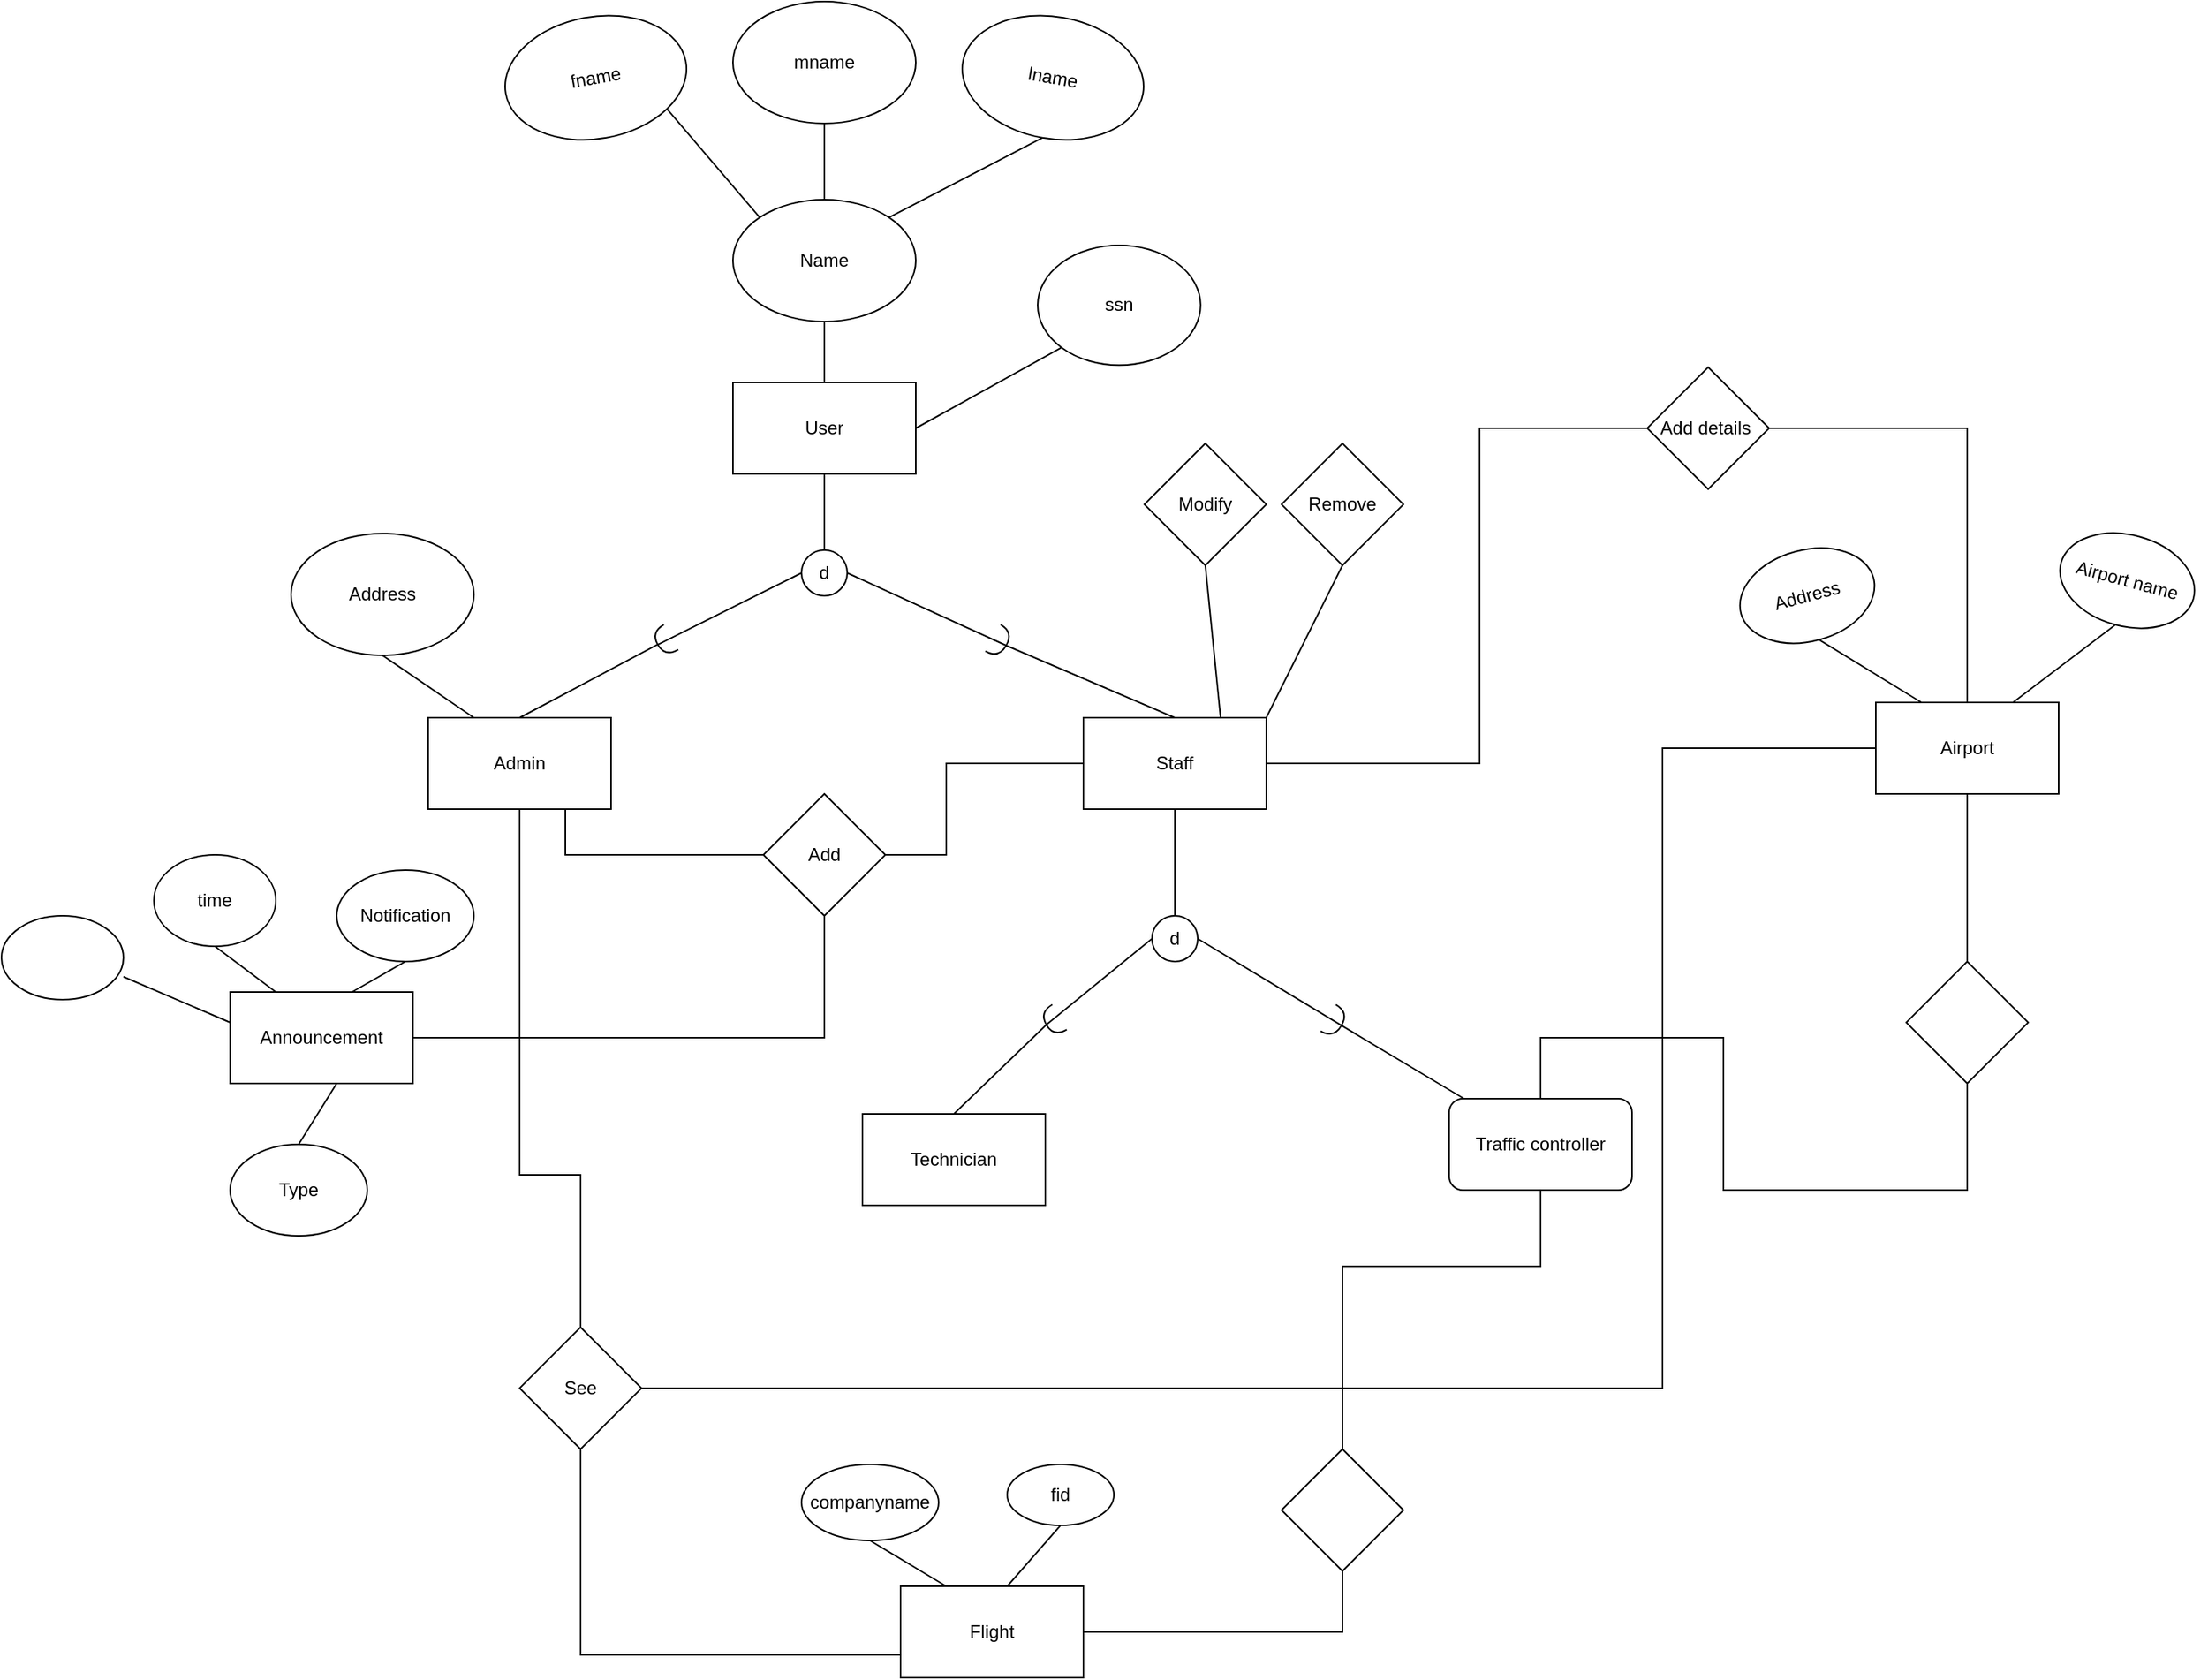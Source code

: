<mxfile version="16.5.6" type="github">
  <diagram id="Rl67zdqpIDWaK_yTW91_" name="Page-1">
    <mxGraphModel dx="2588" dy="1380" grid="1" gridSize="10" guides="1" tooltips="1" connect="1" arrows="1" fold="1" page="1" pageScale="1" pageWidth="850" pageHeight="1100" math="0" shadow="0">
      <root>
        <mxCell id="0" />
        <mxCell id="1" parent="0" />
        <mxCell id="5xeOCGfkbPJfZr5TMqTU-2" value="User" style="rounded=0;whiteSpace=wrap;html=1;" parent="1" vertex="1">
          <mxGeometry x="340" y="270" width="120" height="60" as="geometry" />
        </mxCell>
        <mxCell id="5xeOCGfkbPJfZr5TMqTU-3" value="fname" style="ellipse;whiteSpace=wrap;html=1;rotation=-10;" parent="1" vertex="1">
          <mxGeometry x="190" y="30" width="120" height="80" as="geometry" />
        </mxCell>
        <mxCell id="5xeOCGfkbPJfZr5TMqTU-4" value="mname" style="ellipse;whiteSpace=wrap;html=1;" parent="1" vertex="1">
          <mxGeometry x="340" y="20" width="120" height="80" as="geometry" />
        </mxCell>
        <mxCell id="5xeOCGfkbPJfZr5TMqTU-5" value="lname" style="ellipse;whiteSpace=wrap;html=1;rotation=10;" parent="1" vertex="1">
          <mxGeometry x="490" y="30" width="120" height="80" as="geometry" />
        </mxCell>
        <mxCell id="5xeOCGfkbPJfZr5TMqTU-6" value="Name" style="ellipse;whiteSpace=wrap;html=1;" parent="1" vertex="1">
          <mxGeometry x="340" y="150" width="120" height="80" as="geometry" />
        </mxCell>
        <mxCell id="5xeOCGfkbPJfZr5TMqTU-7" value="ssn" style="ellipse;whiteSpace=wrap;html=1;rotation=0;" parent="1" vertex="1">
          <mxGeometry x="540" y="180" width="106.88" height="78.62" as="geometry" />
        </mxCell>
        <mxCell id="5xeOCGfkbPJfZr5TMqTU-8" value="" style="endArrow=none;html=1;rounded=0;entryX=0.5;entryY=0;entryDx=0;entryDy=0;exitX=0.5;exitY=1;exitDx=0;exitDy=0;" parent="1" source="5xeOCGfkbPJfZr5TMqTU-4" target="5xeOCGfkbPJfZr5TMqTU-6" edge="1">
          <mxGeometry width="50" height="50" relative="1" as="geometry">
            <mxPoint x="350" y="280" as="sourcePoint" />
            <mxPoint x="400" y="230" as="targetPoint" />
          </mxGeometry>
        </mxCell>
        <mxCell id="5xeOCGfkbPJfZr5TMqTU-9" value="" style="endArrow=none;html=1;rounded=0;entryX=1;entryY=0;entryDx=0;entryDy=0;exitX=0.5;exitY=1;exitDx=0;exitDy=0;" parent="1" source="5xeOCGfkbPJfZr5TMqTU-5" target="5xeOCGfkbPJfZr5TMqTU-6" edge="1">
          <mxGeometry width="50" height="50" relative="1" as="geometry">
            <mxPoint x="350" y="280" as="sourcePoint" />
            <mxPoint x="400" y="230" as="targetPoint" />
          </mxGeometry>
        </mxCell>
        <mxCell id="5xeOCGfkbPJfZr5TMqTU-10" value="" style="endArrow=none;html=1;rounded=0;entryX=0;entryY=0;entryDx=0;entryDy=0;exitX=1;exitY=1;exitDx=0;exitDy=0;" parent="1" source="5xeOCGfkbPJfZr5TMqTU-3" target="5xeOCGfkbPJfZr5TMqTU-6" edge="1">
          <mxGeometry width="50" height="50" relative="1" as="geometry">
            <mxPoint x="350" y="280" as="sourcePoint" />
            <mxPoint x="400" y="230" as="targetPoint" />
          </mxGeometry>
        </mxCell>
        <mxCell id="5xeOCGfkbPJfZr5TMqTU-11" value="" style="endArrow=none;html=1;rounded=0;entryX=1;entryY=0.5;entryDx=0;entryDy=0;exitX=0;exitY=1;exitDx=0;exitDy=0;" parent="1" source="5xeOCGfkbPJfZr5TMqTU-7" target="5xeOCGfkbPJfZr5TMqTU-2" edge="1">
          <mxGeometry width="50" height="50" relative="1" as="geometry">
            <mxPoint x="350" y="280" as="sourcePoint" />
            <mxPoint x="400" y="230" as="targetPoint" />
          </mxGeometry>
        </mxCell>
        <mxCell id="5xeOCGfkbPJfZr5TMqTU-12" value="" style="endArrow=none;html=1;rounded=0;exitX=0.5;exitY=0;exitDx=0;exitDy=0;entryX=0.5;entryY=1;entryDx=0;entryDy=0;" parent="1" source="5xeOCGfkbPJfZr5TMqTU-2" target="5xeOCGfkbPJfZr5TMqTU-6" edge="1">
          <mxGeometry width="50" height="50" relative="1" as="geometry">
            <mxPoint x="350" y="280" as="sourcePoint" />
            <mxPoint x="400" y="230" as="targetPoint" />
          </mxGeometry>
        </mxCell>
        <mxCell id="5xeOCGfkbPJfZr5TMqTU-13" value="d" style="ellipse;whiteSpace=wrap;html=1;aspect=fixed;" parent="1" vertex="1">
          <mxGeometry x="385" y="380" width="30" height="30" as="geometry" />
        </mxCell>
        <mxCell id="5xeOCGfkbPJfZr5TMqTU-14" value="" style="endArrow=none;html=1;rounded=0;entryX=0.5;entryY=1;entryDx=0;entryDy=0;exitX=0.5;exitY=0;exitDx=0;exitDy=0;" parent="1" source="5xeOCGfkbPJfZr5TMqTU-13" target="5xeOCGfkbPJfZr5TMqTU-2" edge="1">
          <mxGeometry width="50" height="50" relative="1" as="geometry">
            <mxPoint x="150" y="620" as="sourcePoint" />
            <mxPoint x="350" y="440" as="targetPoint" />
          </mxGeometry>
        </mxCell>
        <mxCell id="5xeOCGfkbPJfZr5TMqTU-15" value="" style="endArrow=none;html=1;rounded=0;entryX=0;entryY=0.5;entryDx=0;entryDy=0;startArrow=none;exitX=1;exitY=0.5;exitDx=0;exitDy=0;exitPerimeter=0;" parent="1" source="5xeOCGfkbPJfZr5TMqTU-16" target="5xeOCGfkbPJfZr5TMqTU-13" edge="1">
          <mxGeometry width="50" height="50" relative="1" as="geometry">
            <mxPoint x="295" y="440" as="sourcePoint" />
            <mxPoint x="440" y="420" as="targetPoint" />
          </mxGeometry>
        </mxCell>
        <mxCell id="5xeOCGfkbPJfZr5TMqTU-16" value="" style="shape=requiredInterface;html=1;verticalLabelPosition=bottom;sketch=0;rotation=-210;" parent="1" vertex="1">
          <mxGeometry x="290.04" y="430.12" width="10" height="18.97" as="geometry" />
        </mxCell>
        <mxCell id="5xeOCGfkbPJfZr5TMqTU-17" value="" style="endArrow=none;html=1;rounded=0;exitX=0.5;exitY=0;exitDx=0;exitDy=0;" parent="1" source="5xeOCGfkbPJfZr5TMqTU-18" target="5xeOCGfkbPJfZr5TMqTU-16" edge="1">
          <mxGeometry width="50" height="50" relative="1" as="geometry">
            <mxPoint x="220" y="480" as="sourcePoint" />
            <mxPoint x="290" y="450" as="targetPoint" />
            <Array as="points" />
          </mxGeometry>
        </mxCell>
        <mxCell id="5xeOCGfkbPJfZr5TMqTU-18" value="Admin" style="rounded=0;whiteSpace=wrap;html=1;" parent="1" vertex="1">
          <mxGeometry x="140" y="490" width="120" height="60" as="geometry" />
        </mxCell>
        <mxCell id="5xeOCGfkbPJfZr5TMqTU-19" value="Address" style="ellipse;whiteSpace=wrap;html=1;" parent="1" vertex="1">
          <mxGeometry x="50" y="369.09" width="120" height="80" as="geometry" />
        </mxCell>
        <mxCell id="5xeOCGfkbPJfZr5TMqTU-20" value="" style="endArrow=none;html=1;rounded=0;entryX=0.5;entryY=1;entryDx=0;entryDy=0;exitX=0.25;exitY=0;exitDx=0;exitDy=0;" parent="1" source="5xeOCGfkbPJfZr5TMqTU-18" target="5xeOCGfkbPJfZr5TMqTU-19" edge="1">
          <mxGeometry width="50" height="50" relative="1" as="geometry">
            <mxPoint x="40" y="660" as="sourcePoint" />
            <mxPoint x="90" y="610" as="targetPoint" />
          </mxGeometry>
        </mxCell>
        <mxCell id="5xeOCGfkbPJfZr5TMqTU-21" value="" style="endArrow=none;html=1;rounded=0;entryX=1;entryY=0.5;entryDx=0;entryDy=0;exitX=1;exitY=0.5;exitDx=0;exitDy=0;exitPerimeter=0;" parent="1" source="5xeOCGfkbPJfZr5TMqTU-22" target="5xeOCGfkbPJfZr5TMqTU-13" edge="1">
          <mxGeometry width="50" height="50" relative="1" as="geometry">
            <mxPoint x="510" y="440" as="sourcePoint" />
            <mxPoint x="420" y="400" as="targetPoint" />
          </mxGeometry>
        </mxCell>
        <mxCell id="5xeOCGfkbPJfZr5TMqTU-22" value="" style="shape=requiredInterface;html=1;verticalLabelPosition=bottom;sketch=0;rotation=30;" parent="1" vertex="1">
          <mxGeometry x="510" y="430.12" width="10" height="20" as="geometry" />
        </mxCell>
        <mxCell id="5xeOCGfkbPJfZr5TMqTU-23" value="" style="endArrow=none;html=1;rounded=0;entryX=1;entryY=0.5;entryDx=0;entryDy=0;entryPerimeter=0;" parent="1" target="5xeOCGfkbPJfZr5TMqTU-22" edge="1">
          <mxGeometry width="50" height="50" relative="1" as="geometry">
            <mxPoint x="630" y="490" as="sourcePoint" />
            <mxPoint x="520" y="440" as="targetPoint" />
          </mxGeometry>
        </mxCell>
        <mxCell id="5xeOCGfkbPJfZr5TMqTU-24" value="Staff" style="rounded=0;whiteSpace=wrap;html=1;" parent="1" vertex="1">
          <mxGeometry x="570" y="490" width="120" height="60" as="geometry" />
        </mxCell>
        <mxCell id="5xeOCGfkbPJfZr5TMqTU-25" value="Modify" style="rhombus;whiteSpace=wrap;html=1;" parent="1" vertex="1">
          <mxGeometry x="610" y="310" width="80" height="80" as="geometry" />
        </mxCell>
        <mxCell id="5xeOCGfkbPJfZr5TMqTU-26" value="Remove" style="rhombus;whiteSpace=wrap;html=1;" parent="1" vertex="1">
          <mxGeometry x="700" y="310" width="80" height="80" as="geometry" />
        </mxCell>
        <mxCell id="5xeOCGfkbPJfZr5TMqTU-27" value="" style="endArrow=none;html=1;rounded=0;entryX=0.5;entryY=1;entryDx=0;entryDy=0;exitX=0.75;exitY=0;exitDx=0;exitDy=0;" parent="1" source="5xeOCGfkbPJfZr5TMqTU-24" target="5xeOCGfkbPJfZr5TMqTU-25" edge="1">
          <mxGeometry width="50" height="50" relative="1" as="geometry">
            <mxPoint x="610" y="530" as="sourcePoint" />
            <mxPoint x="660" y="480" as="targetPoint" />
          </mxGeometry>
        </mxCell>
        <mxCell id="5xeOCGfkbPJfZr5TMqTU-28" value="" style="endArrow=none;html=1;rounded=0;entryX=0.5;entryY=1;entryDx=0;entryDy=0;exitX=1;exitY=0;exitDx=0;exitDy=0;" parent="1" source="5xeOCGfkbPJfZr5TMqTU-24" target="5xeOCGfkbPJfZr5TMqTU-26" edge="1">
          <mxGeometry width="50" height="50" relative="1" as="geometry">
            <mxPoint x="580" y="400" as="sourcePoint" />
            <mxPoint x="630" y="350" as="targetPoint" />
          </mxGeometry>
        </mxCell>
        <mxCell id="5xeOCGfkbPJfZr5TMqTU-29" value="Add details&amp;nbsp;" style="rhombus;whiteSpace=wrap;html=1;" parent="1" vertex="1">
          <mxGeometry x="940" y="260" width="80" height="80" as="geometry" />
        </mxCell>
        <mxCell id="5xeOCGfkbPJfZr5TMqTU-30" value="" style="endArrow=none;html=1;rounded=0;entryX=0;entryY=0.5;entryDx=0;entryDy=0;exitX=1;exitY=0.5;exitDx=0;exitDy=0;" parent="1" source="5xeOCGfkbPJfZr5TMqTU-24" target="5xeOCGfkbPJfZr5TMqTU-29" edge="1">
          <mxGeometry width="50" height="50" relative="1" as="geometry">
            <mxPoint x="750" y="510" as="sourcePoint" />
            <mxPoint x="800" y="460" as="targetPoint" />
            <Array as="points">
              <mxPoint x="830" y="520" />
              <mxPoint x="830" y="300" />
            </Array>
          </mxGeometry>
        </mxCell>
        <mxCell id="5xeOCGfkbPJfZr5TMqTU-31" value="Airport" style="rounded=0;whiteSpace=wrap;html=1;" parent="1" vertex="1">
          <mxGeometry x="1090" y="480" width="120" height="60" as="geometry" />
        </mxCell>
        <mxCell id="5xeOCGfkbPJfZr5TMqTU-32" value="" style="endArrow=none;html=1;rounded=0;entryX=1;entryY=0.5;entryDx=0;entryDy=0;exitX=0.5;exitY=0;exitDx=0;exitDy=0;" parent="1" source="5xeOCGfkbPJfZr5TMqTU-31" target="5xeOCGfkbPJfZr5TMqTU-29" edge="1">
          <mxGeometry width="50" height="50" relative="1" as="geometry">
            <mxPoint x="900" y="520" as="sourcePoint" />
            <mxPoint x="950" y="470" as="targetPoint" />
            <Array as="points">
              <mxPoint x="1150" y="300" />
            </Array>
          </mxGeometry>
        </mxCell>
        <mxCell id="5xeOCGfkbPJfZr5TMqTU-33" value="Address" style="ellipse;whiteSpace=wrap;html=1;rotation=-15;" parent="1" vertex="1">
          <mxGeometry x="1000" y="380" width="90" height="59.88" as="geometry" />
        </mxCell>
        <mxCell id="5xeOCGfkbPJfZr5TMqTU-34" value="Airport name" style="ellipse;whiteSpace=wrap;html=1;rotation=15;" parent="1" vertex="1">
          <mxGeometry x="1210" y="370.12" width="90" height="59.88" as="geometry" />
        </mxCell>
        <mxCell id="5xeOCGfkbPJfZr5TMqTU-35" value="" style="endArrow=none;html=1;rounded=0;entryX=0.5;entryY=1;entryDx=0;entryDy=0;exitX=0.25;exitY=0;exitDx=0;exitDy=0;" parent="1" source="5xeOCGfkbPJfZr5TMqTU-31" target="5xeOCGfkbPJfZr5TMqTU-33" edge="1">
          <mxGeometry width="50" height="50" relative="1" as="geometry">
            <mxPoint x="1050" y="480" as="sourcePoint" />
            <mxPoint x="1070" y="440" as="targetPoint" />
          </mxGeometry>
        </mxCell>
        <mxCell id="5xeOCGfkbPJfZr5TMqTU-36" value="" style="endArrow=none;html=1;rounded=0;entryX=0.5;entryY=1;entryDx=0;entryDy=0;" parent="1" target="5xeOCGfkbPJfZr5TMqTU-34" edge="1">
          <mxGeometry width="50" height="50" relative="1" as="geometry">
            <mxPoint x="1180" y="480" as="sourcePoint" />
            <mxPoint x="1170" y="470" as="targetPoint" />
          </mxGeometry>
        </mxCell>
        <mxCell id="5xeOCGfkbPJfZr5TMqTU-37" value="" style="rhombus;whiteSpace=wrap;html=1;" parent="1" vertex="1">
          <mxGeometry x="1110" y="650" width="80" height="80" as="geometry" />
        </mxCell>
        <mxCell id="5xeOCGfkbPJfZr5TMqTU-38" value="" style="endArrow=none;html=1;rounded=0;entryX=0.5;entryY=1;entryDx=0;entryDy=0;exitX=0.5;exitY=0;exitDx=0;exitDy=0;" parent="1" source="5xeOCGfkbPJfZr5TMqTU-37" target="5xeOCGfkbPJfZr5TMqTU-31" edge="1">
          <mxGeometry width="50" height="50" relative="1" as="geometry">
            <mxPoint x="980" y="720" as="sourcePoint" />
            <mxPoint x="1030" y="670" as="targetPoint" />
          </mxGeometry>
        </mxCell>
        <mxCell id="5xeOCGfkbPJfZr5TMqTU-39" value="Traffic controller" style="rounded=1;whiteSpace=wrap;html=1;" parent="1" vertex="1">
          <mxGeometry x="810" y="740" width="120" height="60" as="geometry" />
        </mxCell>
        <mxCell id="5xeOCGfkbPJfZr5TMqTU-40" value="" style="endArrow=none;html=1;rounded=0;entryX=0.5;entryY=1;entryDx=0;entryDy=0;exitX=0.5;exitY=0;exitDx=0;exitDy=0;" parent="1" source="5xeOCGfkbPJfZr5TMqTU-39" target="5xeOCGfkbPJfZr5TMqTU-37" edge="1">
          <mxGeometry width="50" height="50" relative="1" as="geometry">
            <mxPoint x="980" y="720" as="sourcePoint" />
            <mxPoint x="1030" y="670" as="targetPoint" />
            <Array as="points">
              <mxPoint x="870" y="700" />
              <mxPoint x="990" y="700" />
              <mxPoint x="990" y="800" />
              <mxPoint x="1150" y="800" />
            </Array>
          </mxGeometry>
        </mxCell>
        <mxCell id="5xeOCGfkbPJfZr5TMqTU-41" value="d" style="ellipse;whiteSpace=wrap;html=1;aspect=fixed;" parent="1" vertex="1">
          <mxGeometry x="615.003" y="620" width="30" height="30" as="geometry" />
        </mxCell>
        <mxCell id="5xeOCGfkbPJfZr5TMqTU-42" value="" style="endArrow=none;html=1;rounded=0;entryX=0;entryY=0.5;entryDx=0;entryDy=0;startArrow=none;exitX=1;exitY=0.5;exitDx=0;exitDy=0;exitPerimeter=0;" parent="1" source="5xeOCGfkbPJfZr5TMqTU-43" target="5xeOCGfkbPJfZr5TMqTU-41" edge="1">
          <mxGeometry width="50" height="50" relative="1" as="geometry">
            <mxPoint x="689.033" y="790" as="sourcePoint" />
            <mxPoint x="834.033" y="770" as="targetPoint" />
          </mxGeometry>
        </mxCell>
        <mxCell id="5xeOCGfkbPJfZr5TMqTU-43" value="" style="shape=requiredInterface;html=1;verticalLabelPosition=bottom;sketch=0;rotation=-210;" parent="1" vertex="1">
          <mxGeometry x="545.003" y="679.48" width="10" height="18.97" as="geometry" />
        </mxCell>
        <mxCell id="5xeOCGfkbPJfZr5TMqTU-44" value="" style="endArrow=none;html=1;rounded=0;entryX=1;entryY=0.5;entryDx=0;entryDy=0;exitX=1;exitY=0.5;exitDx=0;exitDy=0;exitPerimeter=0;" parent="1" source="5xeOCGfkbPJfZr5TMqTU-45" target="5xeOCGfkbPJfZr5TMqTU-41" edge="1">
          <mxGeometry width="50" height="50" relative="1" as="geometry">
            <mxPoint x="904.033" y="790" as="sourcePoint" />
            <mxPoint x="814.033" y="750" as="targetPoint" />
          </mxGeometry>
        </mxCell>
        <mxCell id="5xeOCGfkbPJfZr5TMqTU-45" value="" style="shape=requiredInterface;html=1;verticalLabelPosition=bottom;sketch=0;rotation=30;" parent="1" vertex="1">
          <mxGeometry x="730" y="679.48" width="10" height="20" as="geometry" />
        </mxCell>
        <mxCell id="5xeOCGfkbPJfZr5TMqTU-46" value="" style="endArrow=none;html=1;rounded=0;entryX=0.5;entryY=1;entryDx=0;entryDy=0;exitX=0.5;exitY=0;exitDx=0;exitDy=0;" parent="1" source="5xeOCGfkbPJfZr5TMqTU-41" target="5xeOCGfkbPJfZr5TMqTU-24" edge="1">
          <mxGeometry width="50" height="50" relative="1" as="geometry">
            <mxPoint x="630" y="630" as="sourcePoint" />
            <mxPoint x="630" y="570" as="targetPoint" />
          </mxGeometry>
        </mxCell>
        <mxCell id="5xeOCGfkbPJfZr5TMqTU-48" value="" style="endArrow=none;html=1;rounded=0;entryX=1;entryY=0.5;entryDx=0;entryDy=0;entryPerimeter=0;" parent="1" source="5xeOCGfkbPJfZr5TMqTU-39" target="5xeOCGfkbPJfZr5TMqTU-45" edge="1">
          <mxGeometry width="50" height="50" relative="1" as="geometry">
            <mxPoint x="750" y="720" as="sourcePoint" />
            <mxPoint x="740" y="700" as="targetPoint" />
          </mxGeometry>
        </mxCell>
        <mxCell id="5xeOCGfkbPJfZr5TMqTU-49" value="Technician" style="rounded=0;whiteSpace=wrap;html=1;" parent="1" vertex="1">
          <mxGeometry x="425" y="750" width="120" height="60" as="geometry" />
        </mxCell>
        <mxCell id="5xeOCGfkbPJfZr5TMqTU-50" value="" style="endArrow=none;html=1;rounded=0;exitX=0.5;exitY=0;exitDx=0;exitDy=0;entryX=1;entryY=0.5;entryDx=0;entryDy=0;entryPerimeter=0;" parent="1" source="5xeOCGfkbPJfZr5TMqTU-49" target="5xeOCGfkbPJfZr5TMqTU-43" edge="1">
          <mxGeometry width="50" height="50" relative="1" as="geometry">
            <mxPoint x="570" y="700" as="sourcePoint" />
            <mxPoint x="490" y="710" as="targetPoint" />
          </mxGeometry>
        </mxCell>
        <mxCell id="T8v-vANzuegj4dADYEnm-1" value="Add" style="rhombus;whiteSpace=wrap;html=1;" vertex="1" parent="1">
          <mxGeometry x="360" y="540" width="80" height="80" as="geometry" />
        </mxCell>
        <mxCell id="T8v-vANzuegj4dADYEnm-2" value="" style="endArrow=none;html=1;rounded=0;entryX=0.75;entryY=1;entryDx=0;entryDy=0;exitX=0;exitY=0.5;exitDx=0;exitDy=0;" edge="1" parent="1" source="T8v-vANzuegj4dADYEnm-1" target="5xeOCGfkbPJfZr5TMqTU-18">
          <mxGeometry width="50" height="50" relative="1" as="geometry">
            <mxPoint x="160" y="640" as="sourcePoint" />
            <mxPoint x="210" y="590" as="targetPoint" />
            <Array as="points">
              <mxPoint x="230" y="580" />
            </Array>
          </mxGeometry>
        </mxCell>
        <mxCell id="T8v-vANzuegj4dADYEnm-3" value="" style="endArrow=none;html=1;rounded=0;entryX=1;entryY=0.5;entryDx=0;entryDy=0;exitX=0;exitY=0.5;exitDx=0;exitDy=0;" edge="1" parent="1" source="5xeOCGfkbPJfZr5TMqTU-24" target="T8v-vANzuegj4dADYEnm-1">
          <mxGeometry width="50" height="50" relative="1" as="geometry">
            <mxPoint x="160" y="640" as="sourcePoint" />
            <mxPoint x="210" y="590" as="targetPoint" />
            <Array as="points">
              <mxPoint x="480" y="520" />
              <mxPoint x="480" y="580" />
            </Array>
          </mxGeometry>
        </mxCell>
        <mxCell id="T8v-vANzuegj4dADYEnm-4" value="Announcement" style="rounded=0;whiteSpace=wrap;html=1;" vertex="1" parent="1">
          <mxGeometry x="10" y="670" width="120" height="60" as="geometry" />
        </mxCell>
        <mxCell id="T8v-vANzuegj4dADYEnm-5" value="" style="endArrow=none;html=1;rounded=0;exitX=1;exitY=0.5;exitDx=0;exitDy=0;entryX=0.5;entryY=1;entryDx=0;entryDy=0;" edge="1" parent="1" source="T8v-vANzuegj4dADYEnm-4" target="T8v-vANzuegj4dADYEnm-1">
          <mxGeometry width="50" height="50" relative="1" as="geometry">
            <mxPoint x="280" y="630" as="sourcePoint" />
            <mxPoint x="330" y="580" as="targetPoint" />
            <Array as="points">
              <mxPoint x="400" y="700" />
            </Array>
          </mxGeometry>
        </mxCell>
        <mxCell id="T8v-vANzuegj4dADYEnm-9" value="Type" style="ellipse;whiteSpace=wrap;html=1;" vertex="1" parent="1">
          <mxGeometry x="10" y="770" width="90" height="60" as="geometry" />
        </mxCell>
        <mxCell id="T8v-vANzuegj4dADYEnm-10" value="Notification" style="ellipse;whiteSpace=wrap;html=1;" vertex="1" parent="1">
          <mxGeometry x="80" y="590" width="90" height="60" as="geometry" />
        </mxCell>
        <mxCell id="T8v-vANzuegj4dADYEnm-11" value="time" style="ellipse;whiteSpace=wrap;html=1;" vertex="1" parent="1">
          <mxGeometry x="-40" y="580" width="80" height="60" as="geometry" />
        </mxCell>
        <mxCell id="T8v-vANzuegj4dADYEnm-12" value="" style="ellipse;whiteSpace=wrap;html=1;" vertex="1" parent="1">
          <mxGeometry x="-140" y="620" width="80" height="55" as="geometry" />
        </mxCell>
        <mxCell id="T8v-vANzuegj4dADYEnm-13" value="" style="endArrow=none;html=1;rounded=0;entryX=0.5;entryY=0;entryDx=0;entryDy=0;exitX=0.583;exitY=1;exitDx=0;exitDy=0;exitPerimeter=0;" edge="1" parent="1" source="T8v-vANzuegj4dADYEnm-4" target="T8v-vANzuegj4dADYEnm-9">
          <mxGeometry width="50" height="50" relative="1" as="geometry">
            <mxPoint x="70" y="730" as="sourcePoint" />
            <mxPoint x="150" y="650" as="targetPoint" />
          </mxGeometry>
        </mxCell>
        <mxCell id="T8v-vANzuegj4dADYEnm-14" value="" style="endArrow=none;html=1;rounded=0;entryX=0.5;entryY=1;entryDx=0;entryDy=0;exitX=0.667;exitY=0;exitDx=0;exitDy=0;exitPerimeter=0;" edge="1" parent="1" source="T8v-vANzuegj4dADYEnm-4" target="T8v-vANzuegj4dADYEnm-10">
          <mxGeometry width="50" height="50" relative="1" as="geometry">
            <mxPoint x="80" y="730" as="sourcePoint" />
            <mxPoint x="130" y="680" as="targetPoint" />
          </mxGeometry>
        </mxCell>
        <mxCell id="T8v-vANzuegj4dADYEnm-15" value="" style="endArrow=none;html=1;rounded=0;entryX=0.5;entryY=1;entryDx=0;entryDy=0;exitX=0.25;exitY=0;exitDx=0;exitDy=0;" edge="1" parent="1" source="T8v-vANzuegj4dADYEnm-4" target="T8v-vANzuegj4dADYEnm-11">
          <mxGeometry width="50" height="50" relative="1" as="geometry">
            <mxPoint x="80" y="730" as="sourcePoint" />
            <mxPoint x="130" y="680" as="targetPoint" />
          </mxGeometry>
        </mxCell>
        <mxCell id="T8v-vANzuegj4dADYEnm-16" value="" style="endArrow=none;html=1;rounded=0;entryX=1;entryY=0.727;entryDx=0;entryDy=0;entryPerimeter=0;" edge="1" parent="1" target="T8v-vANzuegj4dADYEnm-12">
          <mxGeometry width="50" height="50" relative="1" as="geometry">
            <mxPoint x="10" y="690" as="sourcePoint" />
            <mxPoint x="130" y="680" as="targetPoint" />
          </mxGeometry>
        </mxCell>
        <mxCell id="T8v-vANzuegj4dADYEnm-17" value="See" style="rhombus;whiteSpace=wrap;html=1;" vertex="1" parent="1">
          <mxGeometry x="200" y="890" width="80" height="80" as="geometry" />
        </mxCell>
        <mxCell id="T8v-vANzuegj4dADYEnm-18" value="" style="endArrow=none;html=1;rounded=0;fontFamily=Helvetica;fontSize=12;fontColor=default;exitX=0.5;exitY=0;exitDx=0;exitDy=0;entryX=0.5;entryY=1;entryDx=0;entryDy=0;" edge="1" parent="1" source="T8v-vANzuegj4dADYEnm-17" target="5xeOCGfkbPJfZr5TMqTU-18">
          <mxGeometry width="50" height="50" relative="1" as="geometry">
            <mxPoint x="410" y="890" as="sourcePoint" />
            <mxPoint x="460" y="840" as="targetPoint" />
            <Array as="points">
              <mxPoint x="240" y="790" />
              <mxPoint x="200" y="790" />
            </Array>
          </mxGeometry>
        </mxCell>
        <mxCell id="T8v-vANzuegj4dADYEnm-19" value="" style="endArrow=none;html=1;rounded=0;fontFamily=Helvetica;fontSize=12;fontColor=default;exitX=1;exitY=0.5;exitDx=0;exitDy=0;entryX=0;entryY=0.5;entryDx=0;entryDy=0;" edge="1" parent="1" source="T8v-vANzuegj4dADYEnm-17" target="5xeOCGfkbPJfZr5TMqTU-31">
          <mxGeometry width="50" height="50" relative="1" as="geometry">
            <mxPoint x="410" y="890" as="sourcePoint" />
            <mxPoint x="1090" y="970" as="targetPoint" />
            <Array as="points">
              <mxPoint x="950" y="930" />
              <mxPoint x="950" y="510" />
            </Array>
          </mxGeometry>
        </mxCell>
        <mxCell id="T8v-vANzuegj4dADYEnm-20" value="Flight" style="rounded=0;whiteSpace=wrap;html=1;fontFamily=Helvetica;fontSize=12;fontColor=default;strokeColor=default;fillColor=default;" vertex="1" parent="1">
          <mxGeometry x="450" y="1060" width="120" height="60" as="geometry" />
        </mxCell>
        <mxCell id="T8v-vANzuegj4dADYEnm-21" value="" style="endArrow=none;html=1;rounded=0;fontFamily=Helvetica;fontSize=12;fontColor=default;exitX=0.5;exitY=1;exitDx=0;exitDy=0;entryX=0;entryY=0.75;entryDx=0;entryDy=0;" edge="1" parent="1" source="T8v-vANzuegj4dADYEnm-17" target="T8v-vANzuegj4dADYEnm-20">
          <mxGeometry width="50" height="50" relative="1" as="geometry">
            <mxPoint x="440" y="960" as="sourcePoint" />
            <mxPoint x="490" y="910" as="targetPoint" />
            <Array as="points">
              <mxPoint x="240" y="1105" />
            </Array>
          </mxGeometry>
        </mxCell>
        <mxCell id="T8v-vANzuegj4dADYEnm-28" value="" style="rhombus;whiteSpace=wrap;html=1;fontFamily=Helvetica;fontSize=12;fontColor=default;strokeColor=default;fillColor=default;" vertex="1" parent="1">
          <mxGeometry x="700" y="970" width="80" height="80" as="geometry" />
        </mxCell>
        <mxCell id="T8v-vANzuegj4dADYEnm-29" value="" style="endArrow=none;html=1;rounded=0;fontFamily=Helvetica;fontSize=12;fontColor=default;entryX=0.5;entryY=1;entryDx=0;entryDy=0;exitX=0.5;exitY=0;exitDx=0;exitDy=0;" edge="1" parent="1" source="T8v-vANzuegj4dADYEnm-28" target="5xeOCGfkbPJfZr5TMqTU-39">
          <mxGeometry width="50" height="50" relative="1" as="geometry">
            <mxPoint x="730" y="1020" as="sourcePoint" />
            <mxPoint x="880" y="810" as="targetPoint" />
            <Array as="points">
              <mxPoint x="740" y="850" />
              <mxPoint x="870" y="850" />
            </Array>
          </mxGeometry>
        </mxCell>
        <mxCell id="T8v-vANzuegj4dADYEnm-30" value="" style="endArrow=none;html=1;rounded=0;fontFamily=Helvetica;fontSize=12;fontColor=default;exitX=1;exitY=0.5;exitDx=0;exitDy=0;entryX=0.5;entryY=1;entryDx=0;entryDy=0;" edge="1" parent="1" source="T8v-vANzuegj4dADYEnm-20" target="T8v-vANzuegj4dADYEnm-28">
          <mxGeometry width="50" height="50" relative="1" as="geometry">
            <mxPoint x="660" y="1070" as="sourcePoint" />
            <mxPoint x="710" y="1020" as="targetPoint" />
            <Array as="points">
              <mxPoint x="740" y="1090" />
            </Array>
          </mxGeometry>
        </mxCell>
        <mxCell id="T8v-vANzuegj4dADYEnm-31" value="fid" style="ellipse;whiteSpace=wrap;html=1;fontFamily=Helvetica;fontSize=12;fontColor=default;strokeColor=default;fillColor=default;" vertex="1" parent="1">
          <mxGeometry x="520" y="980" width="70" height="40" as="geometry" />
        </mxCell>
        <mxCell id="T8v-vANzuegj4dADYEnm-32" value="companyname" style="ellipse;whiteSpace=wrap;html=1;fontFamily=Helvetica;fontSize=12;fontColor=default;strokeColor=default;fillColor=default;" vertex="1" parent="1">
          <mxGeometry x="385" y="980" width="90" height="50" as="geometry" />
        </mxCell>
        <mxCell id="T8v-vANzuegj4dADYEnm-33" value="" style="endArrow=none;html=1;rounded=0;fontFamily=Helvetica;fontSize=12;fontColor=default;entryX=0.5;entryY=1;entryDx=0;entryDy=0;" edge="1" parent="1" target="T8v-vANzuegj4dADYEnm-31">
          <mxGeometry width="50" height="50" relative="1" as="geometry">
            <mxPoint x="520" y="1060" as="sourcePoint" />
            <mxPoint x="560" y="1040" as="targetPoint" />
          </mxGeometry>
        </mxCell>
        <mxCell id="T8v-vANzuegj4dADYEnm-35" value="" style="endArrow=none;html=1;rounded=0;fontFamily=Helvetica;fontSize=12;fontColor=default;entryX=0.5;entryY=1;entryDx=0;entryDy=0;exitX=0.25;exitY=0;exitDx=0;exitDy=0;" edge="1" parent="1" source="T8v-vANzuegj4dADYEnm-20" target="T8v-vANzuegj4dADYEnm-32">
          <mxGeometry width="50" height="50" relative="1" as="geometry">
            <mxPoint x="510" y="1090" as="sourcePoint" />
            <mxPoint x="560" y="1040" as="targetPoint" />
          </mxGeometry>
        </mxCell>
      </root>
    </mxGraphModel>
  </diagram>
</mxfile>
